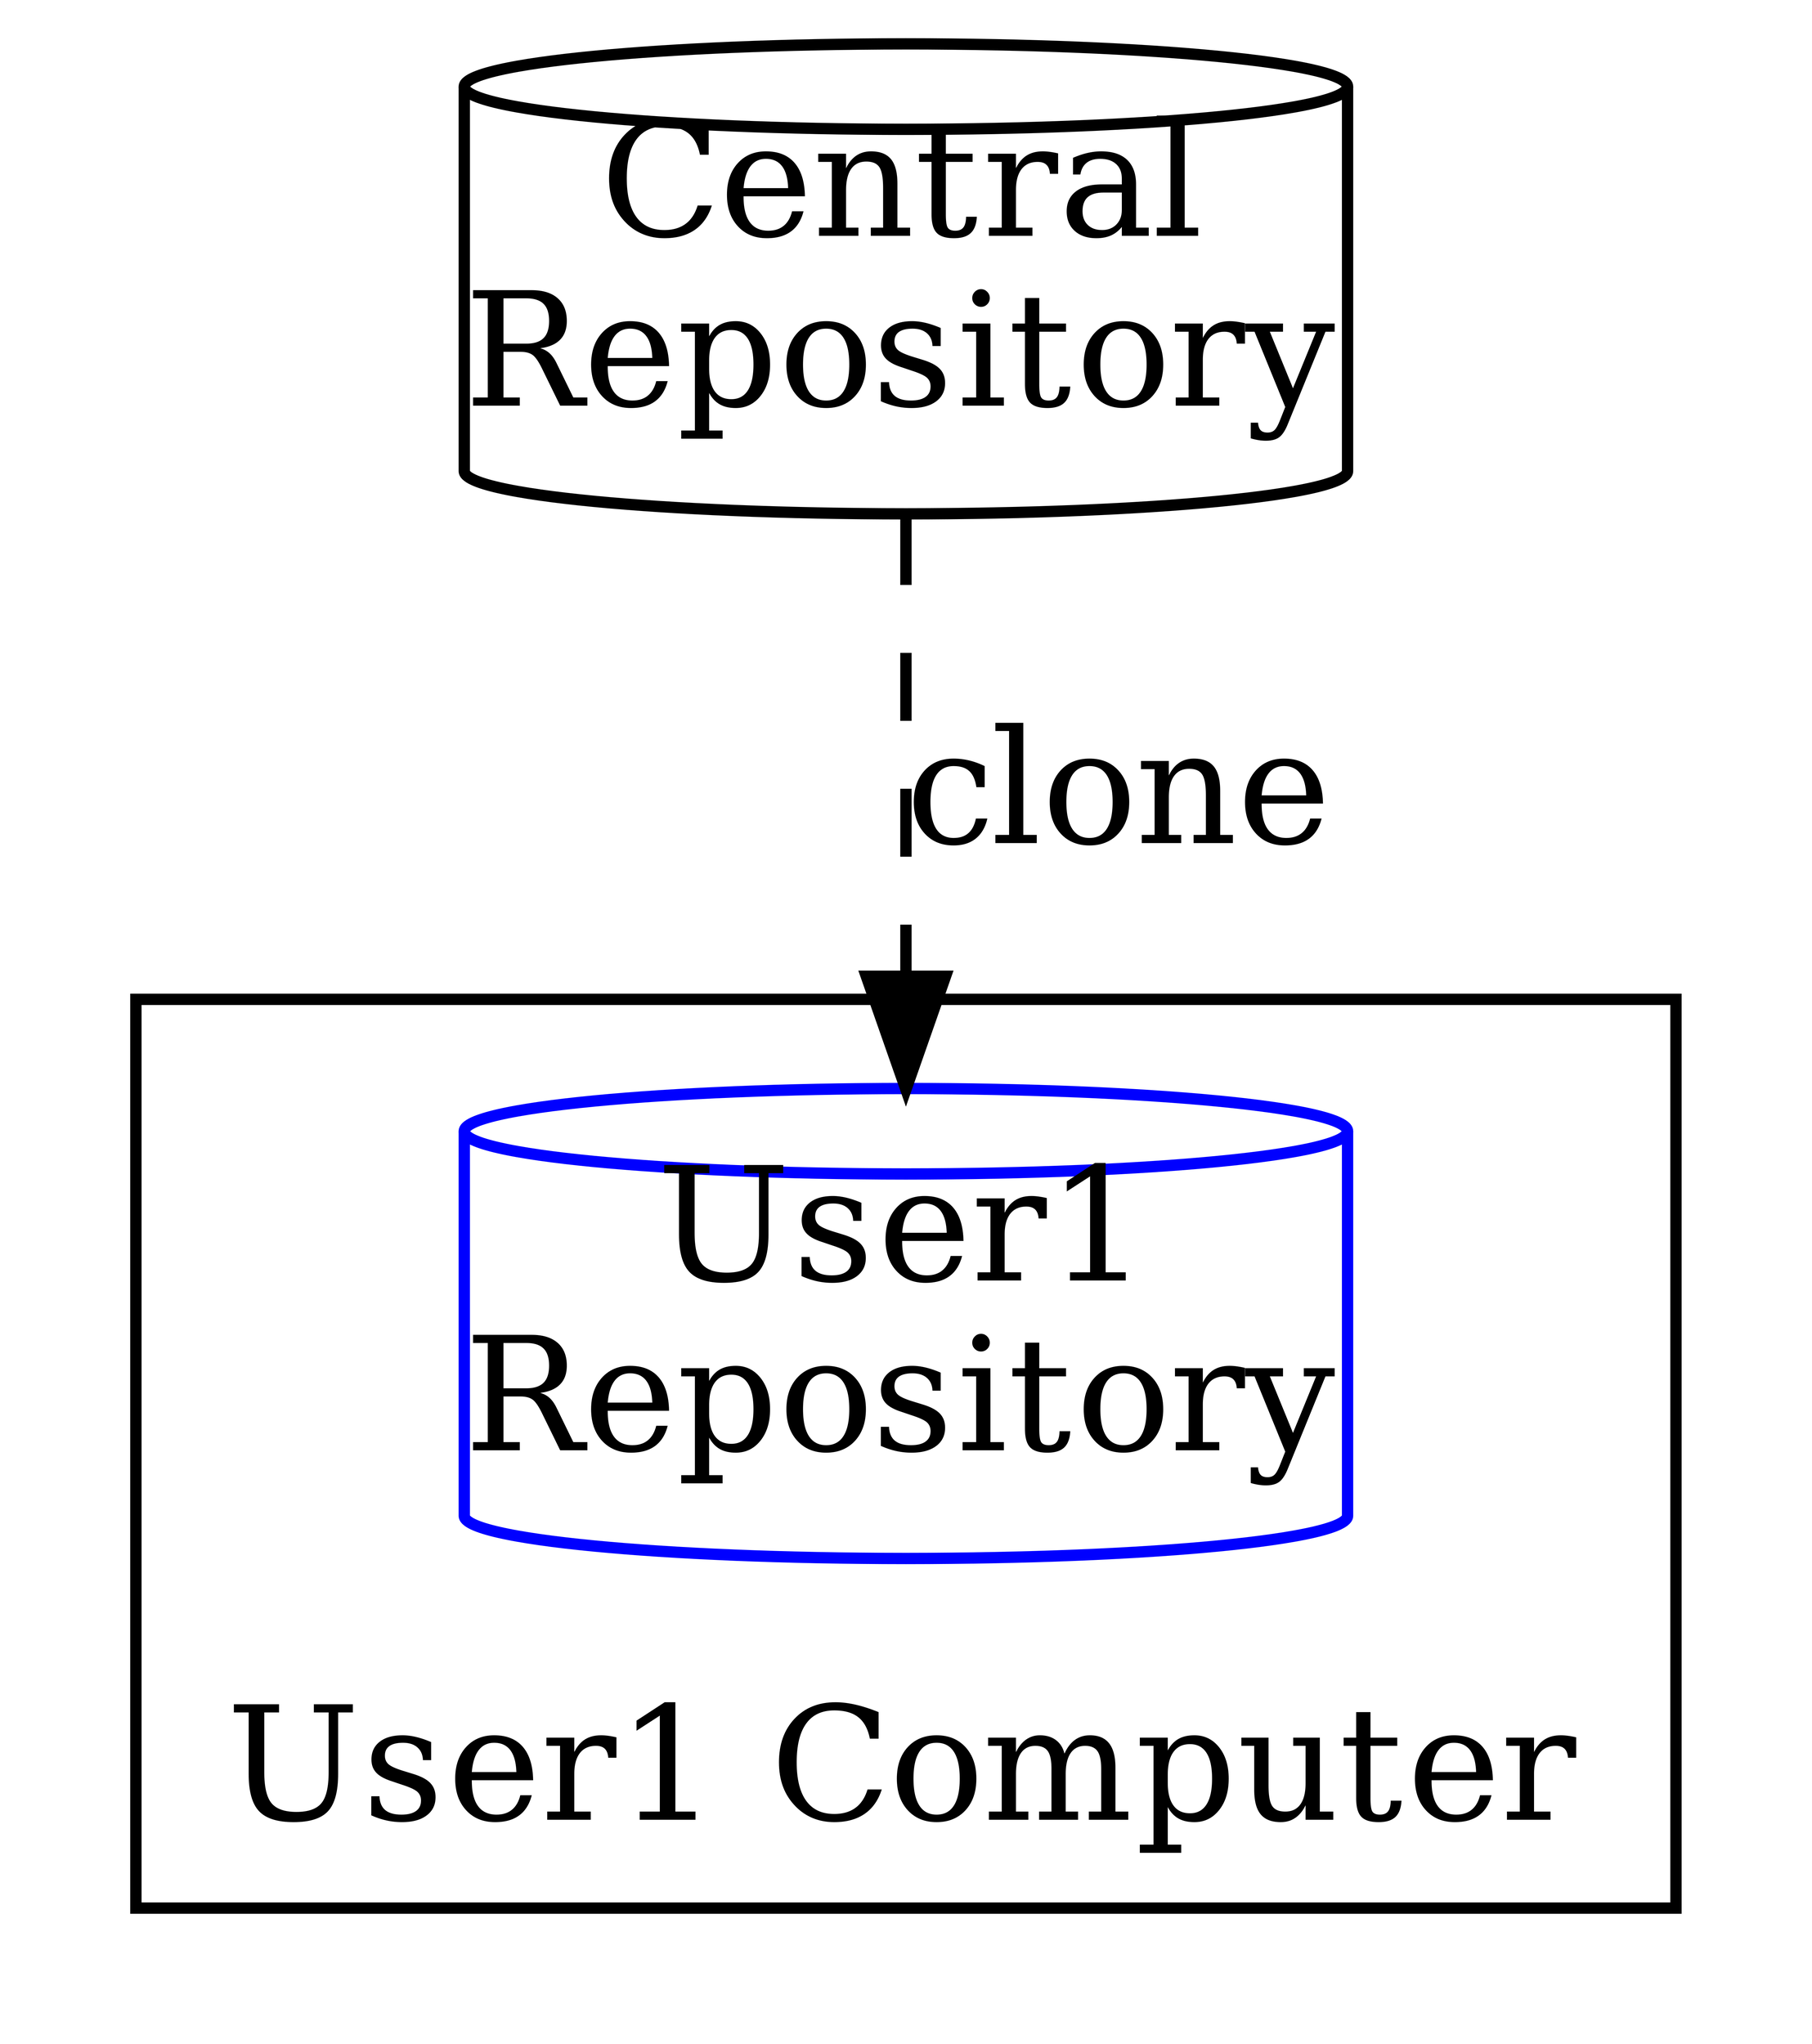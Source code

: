 digraph clone {
    size="40!"
    node [style=rounded, shape=cylinder, width=1, margin="0,0"];
    Repository [label="Central\nRepository" width=1];
    User1Rep [label="User1\nRepository", color=blue];
    Repository -> User1Rep [style="dashed", label="clone" ]
    subgraph cluster_User1 {
        labelloc="b"
        label="User1 Computer"
        User1Rep
    }
}
